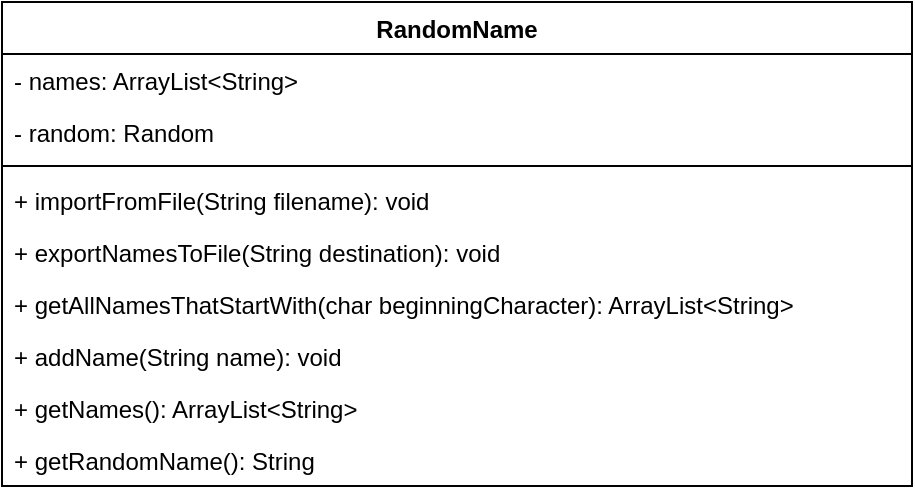 <mxfile version="20.5.3" type="github"><diagram id="k0GXnRk4G8IaGUSR0BFe" name="Page-1"><mxGraphModel dx="1422" dy="780" grid="1" gridSize="10" guides="1" tooltips="1" connect="1" arrows="1" fold="1" page="1" pageScale="1" pageWidth="850" pageHeight="1100" math="0" shadow="0"><root><mxCell id="0"/><mxCell id="1" parent="0"/><mxCell id="lGMqo8-muRcEk-kKfIpm-1" value="RandomName" style="swimlane;fontStyle=1;align=center;verticalAlign=top;childLayout=stackLayout;horizontal=1;startSize=26;horizontalStack=0;resizeParent=1;resizeParentMax=0;resizeLast=0;collapsible=1;marginBottom=0;" parent="1" vertex="1"><mxGeometry x="265" y="130" width="455" height="242" as="geometry"/></mxCell><mxCell id="lGMqo8-muRcEk-kKfIpm-2" value="- names: ArrayList&lt;String&gt;" style="text;strokeColor=none;fillColor=none;align=left;verticalAlign=top;spacingLeft=4;spacingRight=4;overflow=hidden;rotatable=0;points=[[0,0.5],[1,0.5]];portConstraint=eastwest;" parent="lGMqo8-muRcEk-kKfIpm-1" vertex="1"><mxGeometry y="26" width="455" height="26" as="geometry"/></mxCell><mxCell id="lGMqo8-muRcEk-kKfIpm-5" value="- random: Random" style="text;strokeColor=none;fillColor=none;align=left;verticalAlign=top;spacingLeft=4;spacingRight=4;overflow=hidden;rotatable=0;points=[[0,0.5],[1,0.5]];portConstraint=eastwest;" parent="lGMqo8-muRcEk-kKfIpm-1" vertex="1"><mxGeometry y="52" width="455" height="26" as="geometry"/></mxCell><mxCell id="lGMqo8-muRcEk-kKfIpm-3" value="" style="line;strokeWidth=1;fillColor=none;align=left;verticalAlign=middle;spacingTop=-1;spacingLeft=3;spacingRight=3;rotatable=0;labelPosition=right;points=[];portConstraint=eastwest;strokeColor=inherit;" parent="lGMqo8-muRcEk-kKfIpm-1" vertex="1"><mxGeometry y="78" width="455" height="8" as="geometry"/></mxCell><mxCell id="lGMqo8-muRcEk-kKfIpm-4" value="+ importFromFile(String filename): void" style="text;strokeColor=none;fillColor=none;align=left;verticalAlign=top;spacingLeft=4;spacingRight=4;overflow=hidden;rotatable=0;points=[[0,0.5],[1,0.5]];portConstraint=eastwest;" parent="lGMqo8-muRcEk-kKfIpm-1" vertex="1"><mxGeometry y="86" width="455" height="26" as="geometry"/></mxCell><mxCell id="lGMqo8-muRcEk-kKfIpm-6" value="+ exportNamesToFile(String destination): void" style="text;strokeColor=none;fillColor=none;align=left;verticalAlign=top;spacingLeft=4;spacingRight=4;overflow=hidden;rotatable=0;points=[[0,0.5],[1,0.5]];portConstraint=eastwest;" parent="lGMqo8-muRcEk-kKfIpm-1" vertex="1"><mxGeometry y="112" width="455" height="26" as="geometry"/></mxCell><mxCell id="lGMqo8-muRcEk-kKfIpm-7" value="+ getAllNamesThatStartWith(char beginningCharacter): ArrayList&lt;String&gt;" style="text;strokeColor=none;fillColor=none;align=left;verticalAlign=top;spacingLeft=4;spacingRight=4;overflow=hidden;rotatable=0;points=[[0,0.5],[1,0.5]];portConstraint=eastwest;" parent="lGMqo8-muRcEk-kKfIpm-1" vertex="1"><mxGeometry y="138" width="455" height="26" as="geometry"/></mxCell><mxCell id="lGMqo8-muRcEk-kKfIpm-8" value="+ addName(String name): void" style="text;strokeColor=none;fillColor=none;align=left;verticalAlign=top;spacingLeft=4;spacingRight=4;overflow=hidden;rotatable=0;points=[[0,0.5],[1,0.5]];portConstraint=eastwest;" parent="lGMqo8-muRcEk-kKfIpm-1" vertex="1"><mxGeometry y="164" width="455" height="26" as="geometry"/></mxCell><mxCell id="lGMqo8-muRcEk-kKfIpm-9" value="+ getNames(): ArrayList&lt;String&gt;" style="text;strokeColor=none;fillColor=none;align=left;verticalAlign=top;spacingLeft=4;spacingRight=4;overflow=hidden;rotatable=0;points=[[0,0.5],[1,0.5]];portConstraint=eastwest;" parent="lGMqo8-muRcEk-kKfIpm-1" vertex="1"><mxGeometry y="190" width="455" height="26" as="geometry"/></mxCell><mxCell id="lGMqo8-muRcEk-kKfIpm-10" value="+ getRandomName(): String " style="text;strokeColor=none;fillColor=none;align=left;verticalAlign=top;spacingLeft=4;spacingRight=4;overflow=hidden;rotatable=0;points=[[0,0.5],[1,0.5]];portConstraint=eastwest;" parent="lGMqo8-muRcEk-kKfIpm-1" vertex="1"><mxGeometry y="216" width="455" height="26" as="geometry"/></mxCell></root></mxGraphModel></diagram></mxfile>